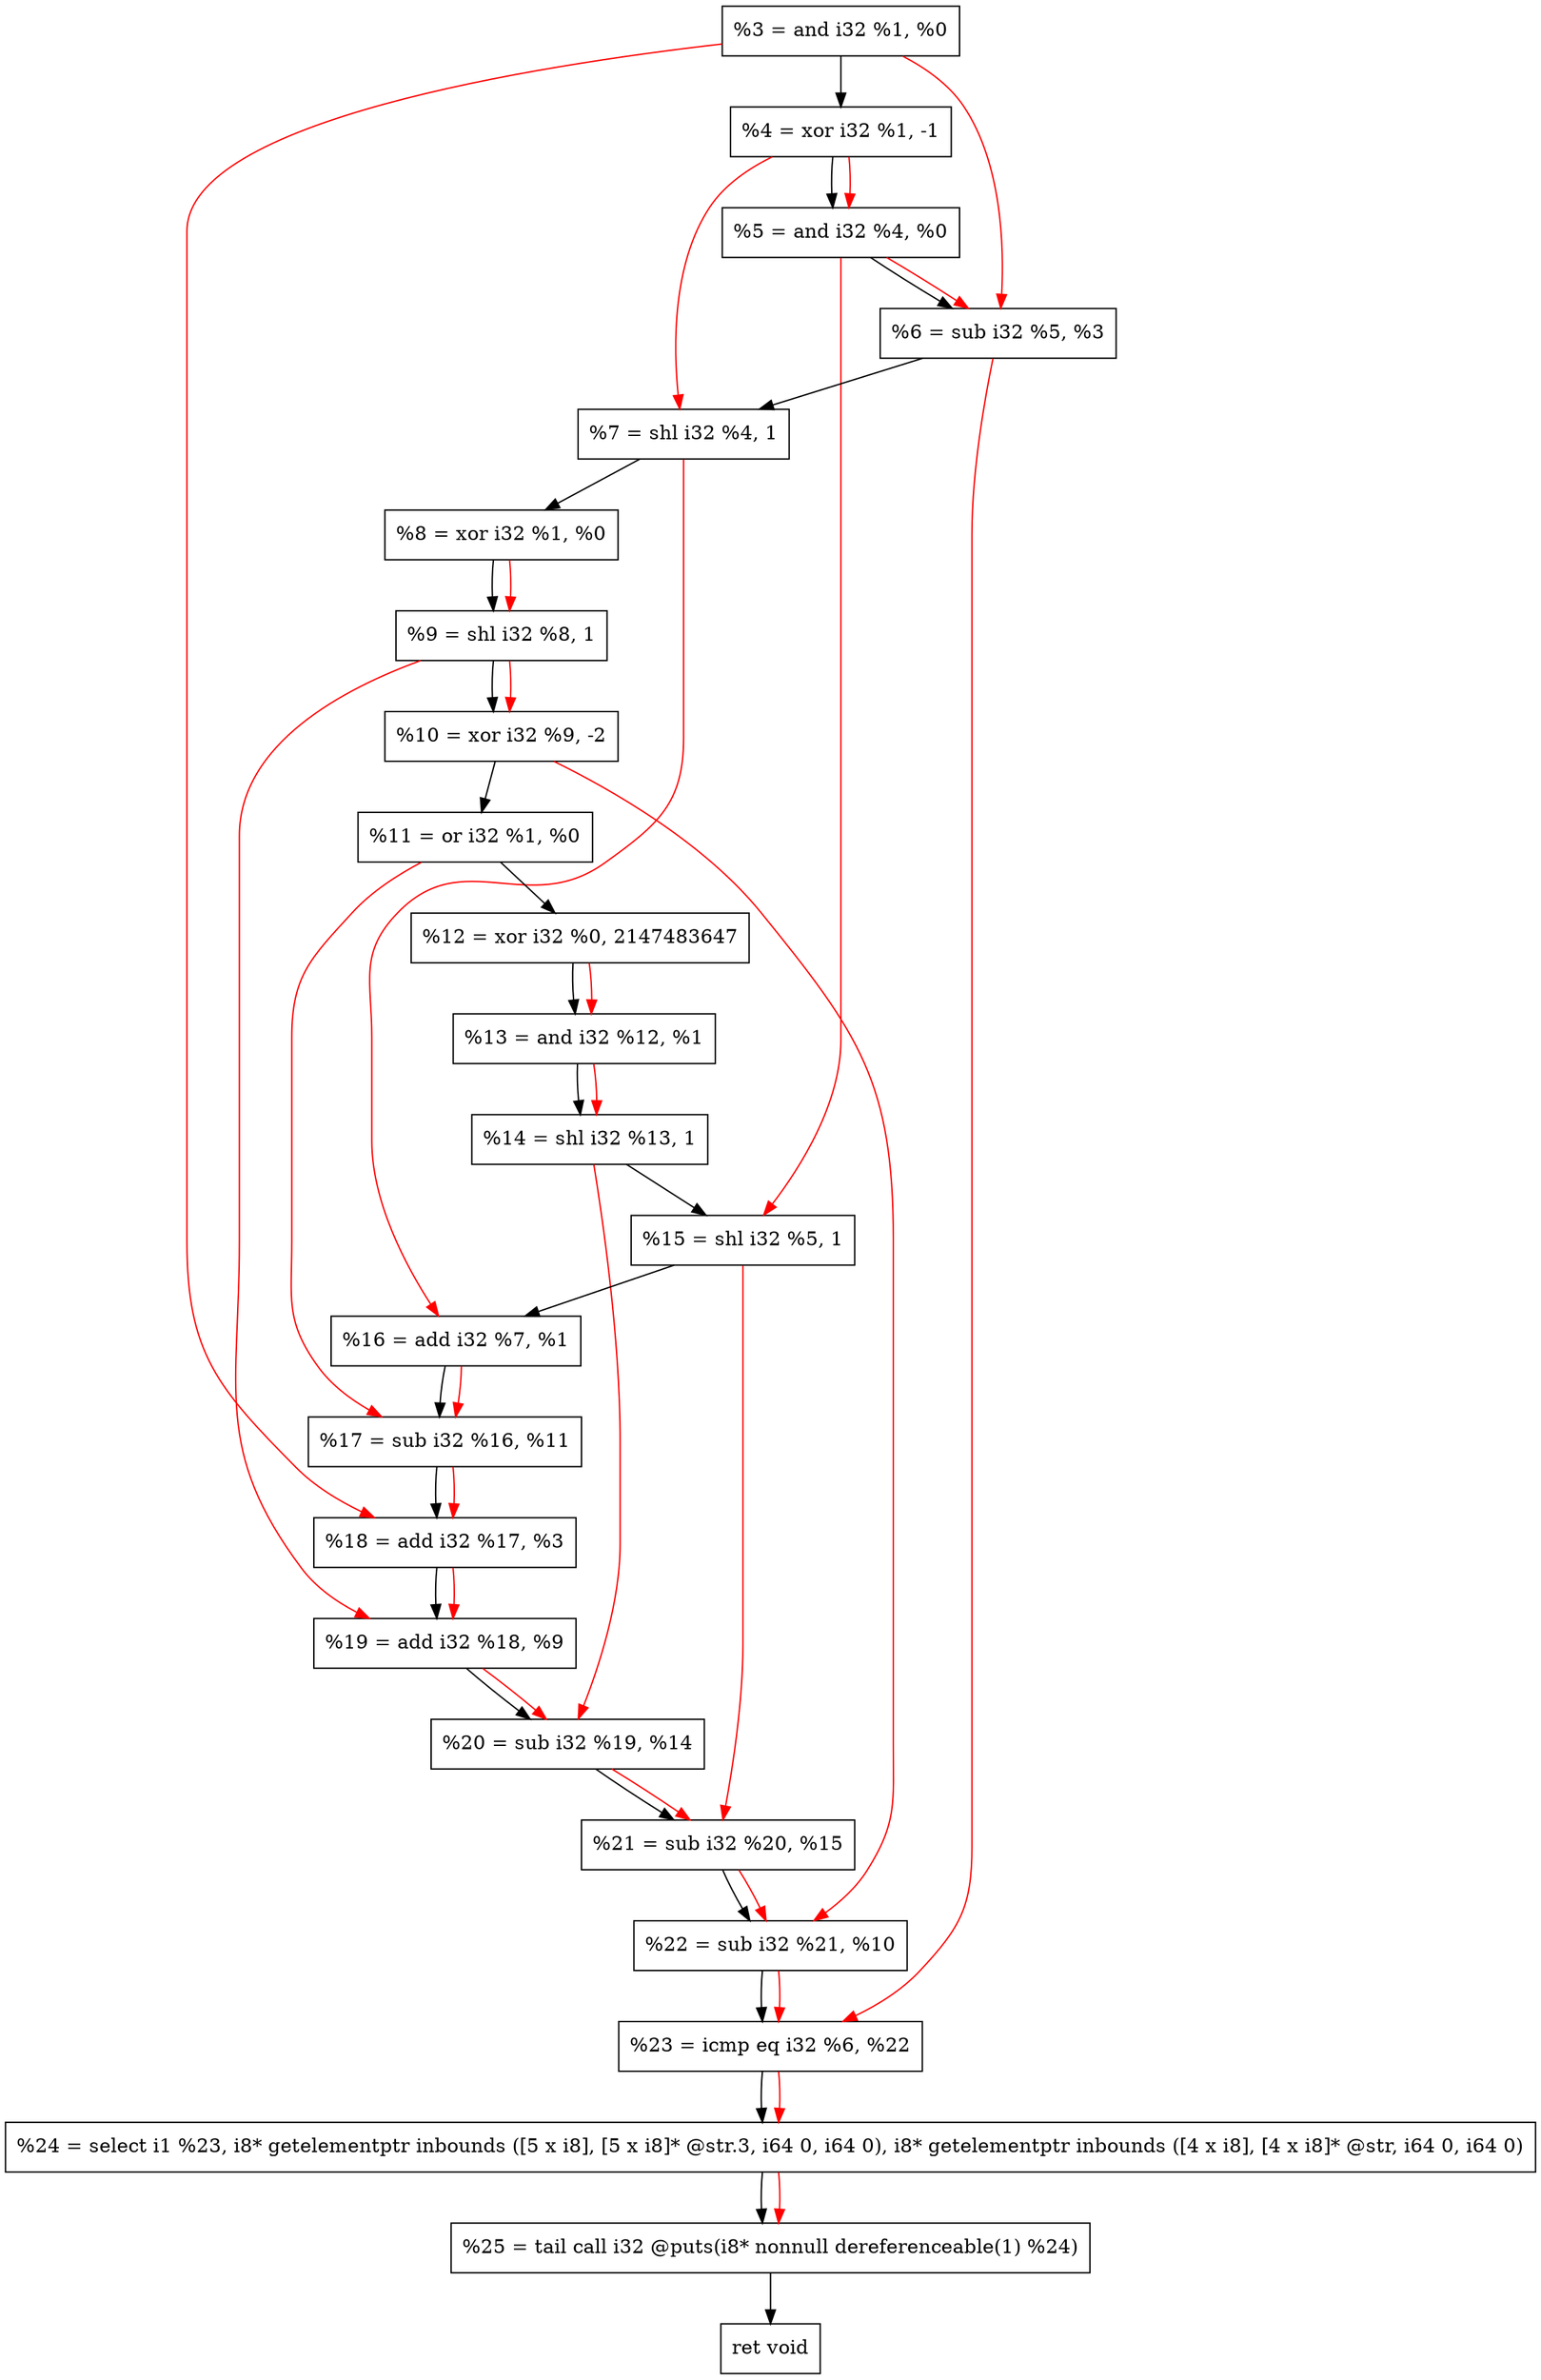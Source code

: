 digraph "DFG for'crackme' function" {
	Node0x21cd4c0[shape=record, label="  %3 = and i32 %1, %0"];
	Node0x21cdb70[shape=record, label="  %4 = xor i32 %1, -1"];
	Node0x21cdc30[shape=record, label="  %5 = and i32 %4, %0"];
	Node0x21cdca0[shape=record, label="  %6 = sub i32 %5, %3"];
	Node0x21cdd10[shape=record, label="  %7 = shl i32 %4, 1"];
	Node0x21cdd80[shape=record, label="  %8 = xor i32 %1, %0"];
	Node0x21cddf0[shape=record, label="  %9 = shl i32 %8, 1"];
	Node0x21cde90[shape=record, label="  %10 = xor i32 %9, -2"];
	Node0x21cdf00[shape=record, label="  %11 = or i32 %1, %0"];
	Node0x21cdfa0[shape=record, label="  %12 = xor i32 %0, 2147483647"];
	Node0x21ce010[shape=record, label="  %13 = and i32 %12, %1"];
	Node0x21ce080[shape=record, label="  %14 = shl i32 %13, 1"];
	Node0x21ce0f0[shape=record, label="  %15 = shl i32 %5, 1"];
	Node0x21ce160[shape=record, label="  %16 = add i32 %7, %1"];
	Node0x21ce1d0[shape=record, label="  %17 = sub i32 %16, %11"];
	Node0x21ce240[shape=record, label="  %18 = add i32 %17, %3"];
	Node0x21ce2b0[shape=record, label="  %19 = add i32 %18, %9"];
	Node0x21ce320[shape=record, label="  %20 = sub i32 %19, %14"];
	Node0x21ce390[shape=record, label="  %21 = sub i32 %20, %15"];
	Node0x21ce400[shape=record, label="  %22 = sub i32 %21, %10"];
	Node0x21ce470[shape=record, label="  %23 = icmp eq i32 %6, %22"];
	Node0x216e268[shape=record, label="  %24 = select i1 %23, i8* getelementptr inbounds ([5 x i8], [5 x i8]* @str.3, i64 0, i64 0), i8* getelementptr inbounds ([4 x i8], [4 x i8]* @str, i64 0, i64 0)"];
	Node0x21ce910[shape=record, label="  %25 = tail call i32 @puts(i8* nonnull dereferenceable(1) %24)"];
	Node0x21ce960[shape=record, label="  ret void"];
	Node0x21cd4c0 -> Node0x21cdb70;
	Node0x21cdb70 -> Node0x21cdc30;
	Node0x21cdc30 -> Node0x21cdca0;
	Node0x21cdca0 -> Node0x21cdd10;
	Node0x21cdd10 -> Node0x21cdd80;
	Node0x21cdd80 -> Node0x21cddf0;
	Node0x21cddf0 -> Node0x21cde90;
	Node0x21cde90 -> Node0x21cdf00;
	Node0x21cdf00 -> Node0x21cdfa0;
	Node0x21cdfa0 -> Node0x21ce010;
	Node0x21ce010 -> Node0x21ce080;
	Node0x21ce080 -> Node0x21ce0f0;
	Node0x21ce0f0 -> Node0x21ce160;
	Node0x21ce160 -> Node0x21ce1d0;
	Node0x21ce1d0 -> Node0x21ce240;
	Node0x21ce240 -> Node0x21ce2b0;
	Node0x21ce2b0 -> Node0x21ce320;
	Node0x21ce320 -> Node0x21ce390;
	Node0x21ce390 -> Node0x21ce400;
	Node0x21ce400 -> Node0x21ce470;
	Node0x21ce470 -> Node0x216e268;
	Node0x216e268 -> Node0x21ce910;
	Node0x21ce910 -> Node0x21ce960;
edge [color=red]
	Node0x21cdb70 -> Node0x21cdc30;
	Node0x21cdc30 -> Node0x21cdca0;
	Node0x21cd4c0 -> Node0x21cdca0;
	Node0x21cdb70 -> Node0x21cdd10;
	Node0x21cdd80 -> Node0x21cddf0;
	Node0x21cddf0 -> Node0x21cde90;
	Node0x21cdfa0 -> Node0x21ce010;
	Node0x21ce010 -> Node0x21ce080;
	Node0x21cdc30 -> Node0x21ce0f0;
	Node0x21cdd10 -> Node0x21ce160;
	Node0x21ce160 -> Node0x21ce1d0;
	Node0x21cdf00 -> Node0x21ce1d0;
	Node0x21ce1d0 -> Node0x21ce240;
	Node0x21cd4c0 -> Node0x21ce240;
	Node0x21ce240 -> Node0x21ce2b0;
	Node0x21cddf0 -> Node0x21ce2b0;
	Node0x21ce2b0 -> Node0x21ce320;
	Node0x21ce080 -> Node0x21ce320;
	Node0x21ce320 -> Node0x21ce390;
	Node0x21ce0f0 -> Node0x21ce390;
	Node0x21ce390 -> Node0x21ce400;
	Node0x21cde90 -> Node0x21ce400;
	Node0x21cdca0 -> Node0x21ce470;
	Node0x21ce400 -> Node0x21ce470;
	Node0x21ce470 -> Node0x216e268;
	Node0x216e268 -> Node0x21ce910;
}
